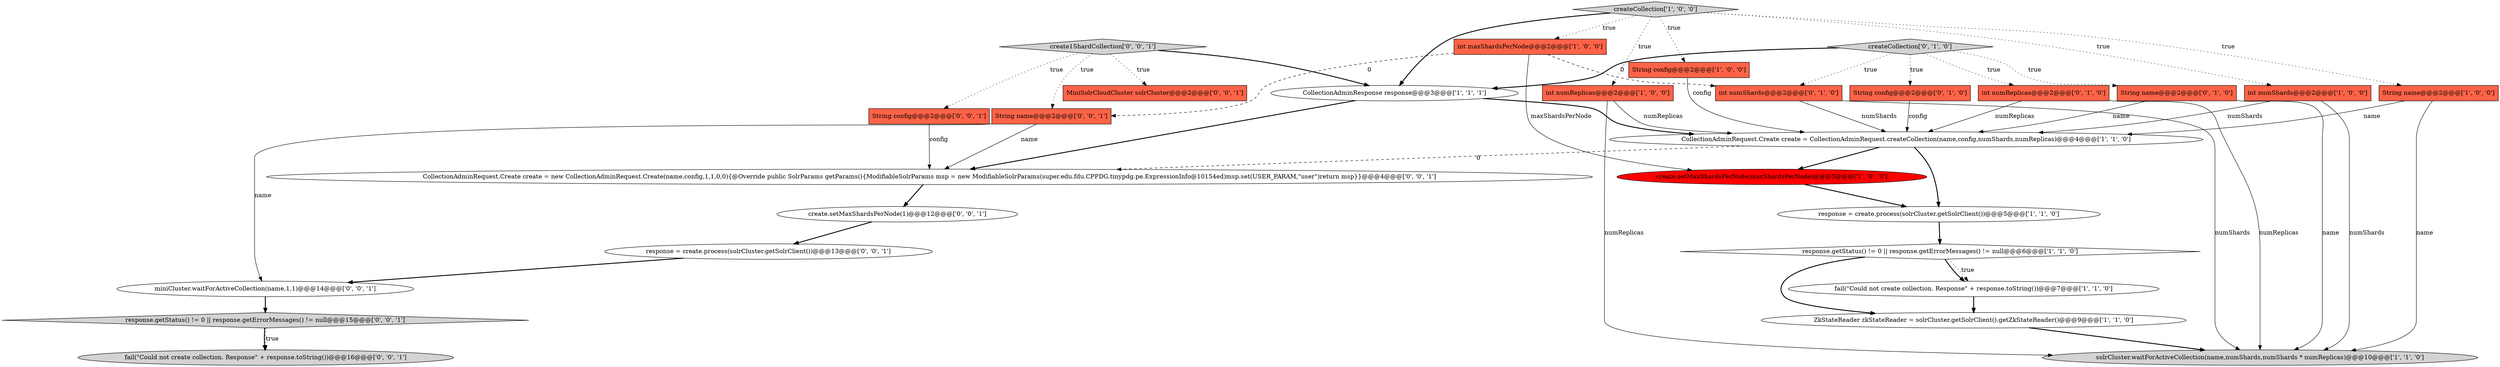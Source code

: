 digraph {
3 [style = filled, label = "String config@@@2@@@['1', '0', '0']", fillcolor = tomato, shape = box image = "AAA0AAABBB1BBB"];
6 [style = filled, label = "createCollection['1', '0', '0']", fillcolor = lightgray, shape = diamond image = "AAA0AAABBB1BBB"];
17 [style = filled, label = "String config@@@2@@@['0', '1', '0']", fillcolor = tomato, shape = box image = "AAA0AAABBB2BBB"];
19 [style = filled, label = "create.setMaxShardsPerNode(1)@@@12@@@['0', '0', '1']", fillcolor = white, shape = ellipse image = "AAA0AAABBB3BBB"];
1 [style = filled, label = "ZkStateReader zkStateReader = solrCluster.getSolrClient().getZkStateReader()@@@9@@@['1', '1', '0']", fillcolor = white, shape = ellipse image = "AAA0AAABBB1BBB"];
2 [style = filled, label = "String name@@@2@@@['1', '0', '0']", fillcolor = tomato, shape = box image = "AAA0AAABBB1BBB"];
25 [style = filled, label = "miniCluster.waitForActiveCollection(name,1,1)@@@14@@@['0', '0', '1']", fillcolor = white, shape = ellipse image = "AAA0AAABBB3BBB"];
15 [style = filled, label = "createCollection['0', '1', '0']", fillcolor = lightgray, shape = diamond image = "AAA0AAABBB2BBB"];
28 [style = filled, label = "create1ShardCollection['0', '0', '1']", fillcolor = lightgray, shape = diamond image = "AAA0AAABBB3BBB"];
27 [style = filled, label = "response = create.process(solrCluster.getSolrClient())@@@13@@@['0', '0', '1']", fillcolor = white, shape = ellipse image = "AAA0AAABBB3BBB"];
7 [style = filled, label = "response.getStatus() != 0 || response.getErrorMessages() != null@@@6@@@['1', '1', '0']", fillcolor = white, shape = diamond image = "AAA0AAABBB1BBB"];
10 [style = filled, label = "CollectionAdminResponse response@@@3@@@['1', '1', '1']", fillcolor = white, shape = ellipse image = "AAA0AAABBB1BBB"];
26 [style = filled, label = "response.getStatus() != 0 || response.getErrorMessages() != null@@@15@@@['0', '0', '1']", fillcolor = lightgray, shape = diamond image = "AAA0AAABBB3BBB"];
9 [style = filled, label = "response = create.process(solrCluster.getSolrClient())@@@5@@@['1', '1', '0']", fillcolor = white, shape = ellipse image = "AAA0AAABBB1BBB"];
24 [style = filled, label = "String name@@@2@@@['0', '0', '1']", fillcolor = tomato, shape = box image = "AAA0AAABBB3BBB"];
20 [style = filled, label = "String config@@@2@@@['0', '0', '1']", fillcolor = tomato, shape = box image = "AAA0AAABBB3BBB"];
0 [style = filled, label = "int numShards@@@2@@@['1', '0', '0']", fillcolor = tomato, shape = box image = "AAA0AAABBB1BBB"];
23 [style = filled, label = "CollectionAdminRequest.Create create = new CollectionAdminRequest.Create(name,config,1,1,0,0){@Override public SolrParams getParams(){ModifiableSolrParams msp = new ModifiableSolrParams(super.edu.fdu.CPPDG.tinypdg.pe.ExpressionInfo@10154ed)msp.set(USER_PARAM,\"user\")return msp}}@@@4@@@['0', '0', '1']", fillcolor = white, shape = ellipse image = "AAA0AAABBB3BBB"];
14 [style = filled, label = "int numReplicas@@@2@@@['0', '1', '0']", fillcolor = tomato, shape = box image = "AAA0AAABBB2BBB"];
4 [style = filled, label = "fail(\"Could not create collection. Response\" + response.toString())@@@7@@@['1', '1', '0']", fillcolor = white, shape = ellipse image = "AAA0AAABBB1BBB"];
12 [style = filled, label = "int numReplicas@@@2@@@['1', '0', '0']", fillcolor = tomato, shape = box image = "AAA0AAABBB1BBB"];
8 [style = filled, label = "CollectionAdminRequest.Create create = CollectionAdminRequest.createCollection(name,config,numShards,numReplicas)@@@4@@@['1', '1', '0']", fillcolor = white, shape = ellipse image = "AAA0AAABBB1BBB"];
22 [style = filled, label = "MiniSolrCloudCluster solrCluster@@@2@@@['0', '0', '1']", fillcolor = tomato, shape = box image = "AAA0AAABBB3BBB"];
18 [style = filled, label = "int numShards@@@2@@@['0', '1', '0']", fillcolor = tomato, shape = box image = "AAA1AAABBB2BBB"];
13 [style = filled, label = "int maxShardsPerNode@@@2@@@['1', '0', '0']", fillcolor = tomato, shape = box image = "AAA1AAABBB1BBB"];
11 [style = filled, label = "create.setMaxShardsPerNode(maxShardsPerNode)@@@5@@@['1', '0', '0']", fillcolor = red, shape = ellipse image = "AAA1AAABBB1BBB"];
21 [style = filled, label = "fail(\"Could not create collection. Response\" + response.toString())@@@16@@@['0', '0', '1']", fillcolor = lightgray, shape = ellipse image = "AAA0AAABBB3BBB"];
5 [style = filled, label = "solrCluster.waitForActiveCollection(name,numShards,numShards * numReplicas)@@@10@@@['1', '1', '0']", fillcolor = lightgray, shape = ellipse image = "AAA0AAABBB1BBB"];
16 [style = filled, label = "String name@@@2@@@['0', '1', '0']", fillcolor = tomato, shape = box image = "AAA0AAABBB2BBB"];
1->5 [style = bold, label=""];
15->10 [style = bold, label=""];
7->1 [style = bold, label=""];
17->8 [style = solid, label="config"];
14->5 [style = solid, label="numReplicas"];
28->10 [style = bold, label=""];
16->5 [style = solid, label="name"];
3->8 [style = solid, label="config"];
2->5 [style = solid, label="name"];
24->23 [style = solid, label="name"];
28->20 [style = dotted, label="true"];
24->25 [style = solid, label="name"];
6->13 [style = dotted, label="true"];
15->18 [style = dotted, label="true"];
0->5 [style = solid, label="numShards"];
18->5 [style = solid, label="numShards"];
14->8 [style = solid, label="numReplicas"];
7->4 [style = bold, label=""];
15->16 [style = dotted, label="true"];
9->7 [style = bold, label=""];
11->9 [style = bold, label=""];
15->14 [style = dotted, label="true"];
12->5 [style = solid, label="numReplicas"];
26->21 [style = bold, label=""];
15->17 [style = dotted, label="true"];
13->11 [style = solid, label="maxShardsPerNode"];
13->24 [style = dashed, label="0"];
6->2 [style = dotted, label="true"];
28->24 [style = dotted, label="true"];
12->8 [style = solid, label="numReplicas"];
10->8 [style = bold, label=""];
10->23 [style = bold, label=""];
26->21 [style = dotted, label="true"];
6->10 [style = bold, label=""];
23->19 [style = bold, label=""];
2->8 [style = solid, label="name"];
19->27 [style = bold, label=""];
20->23 [style = solid, label="config"];
25->26 [style = bold, label=""];
8->9 [style = bold, label=""];
7->4 [style = dotted, label="true"];
28->22 [style = dotted, label="true"];
4->1 [style = bold, label=""];
6->12 [style = dotted, label="true"];
6->0 [style = dotted, label="true"];
13->18 [style = dashed, label="0"];
6->3 [style = dotted, label="true"];
8->11 [style = bold, label=""];
18->8 [style = solid, label="numShards"];
27->25 [style = bold, label=""];
0->8 [style = solid, label="numShards"];
8->23 [style = dashed, label="0"];
16->8 [style = solid, label="name"];
}
